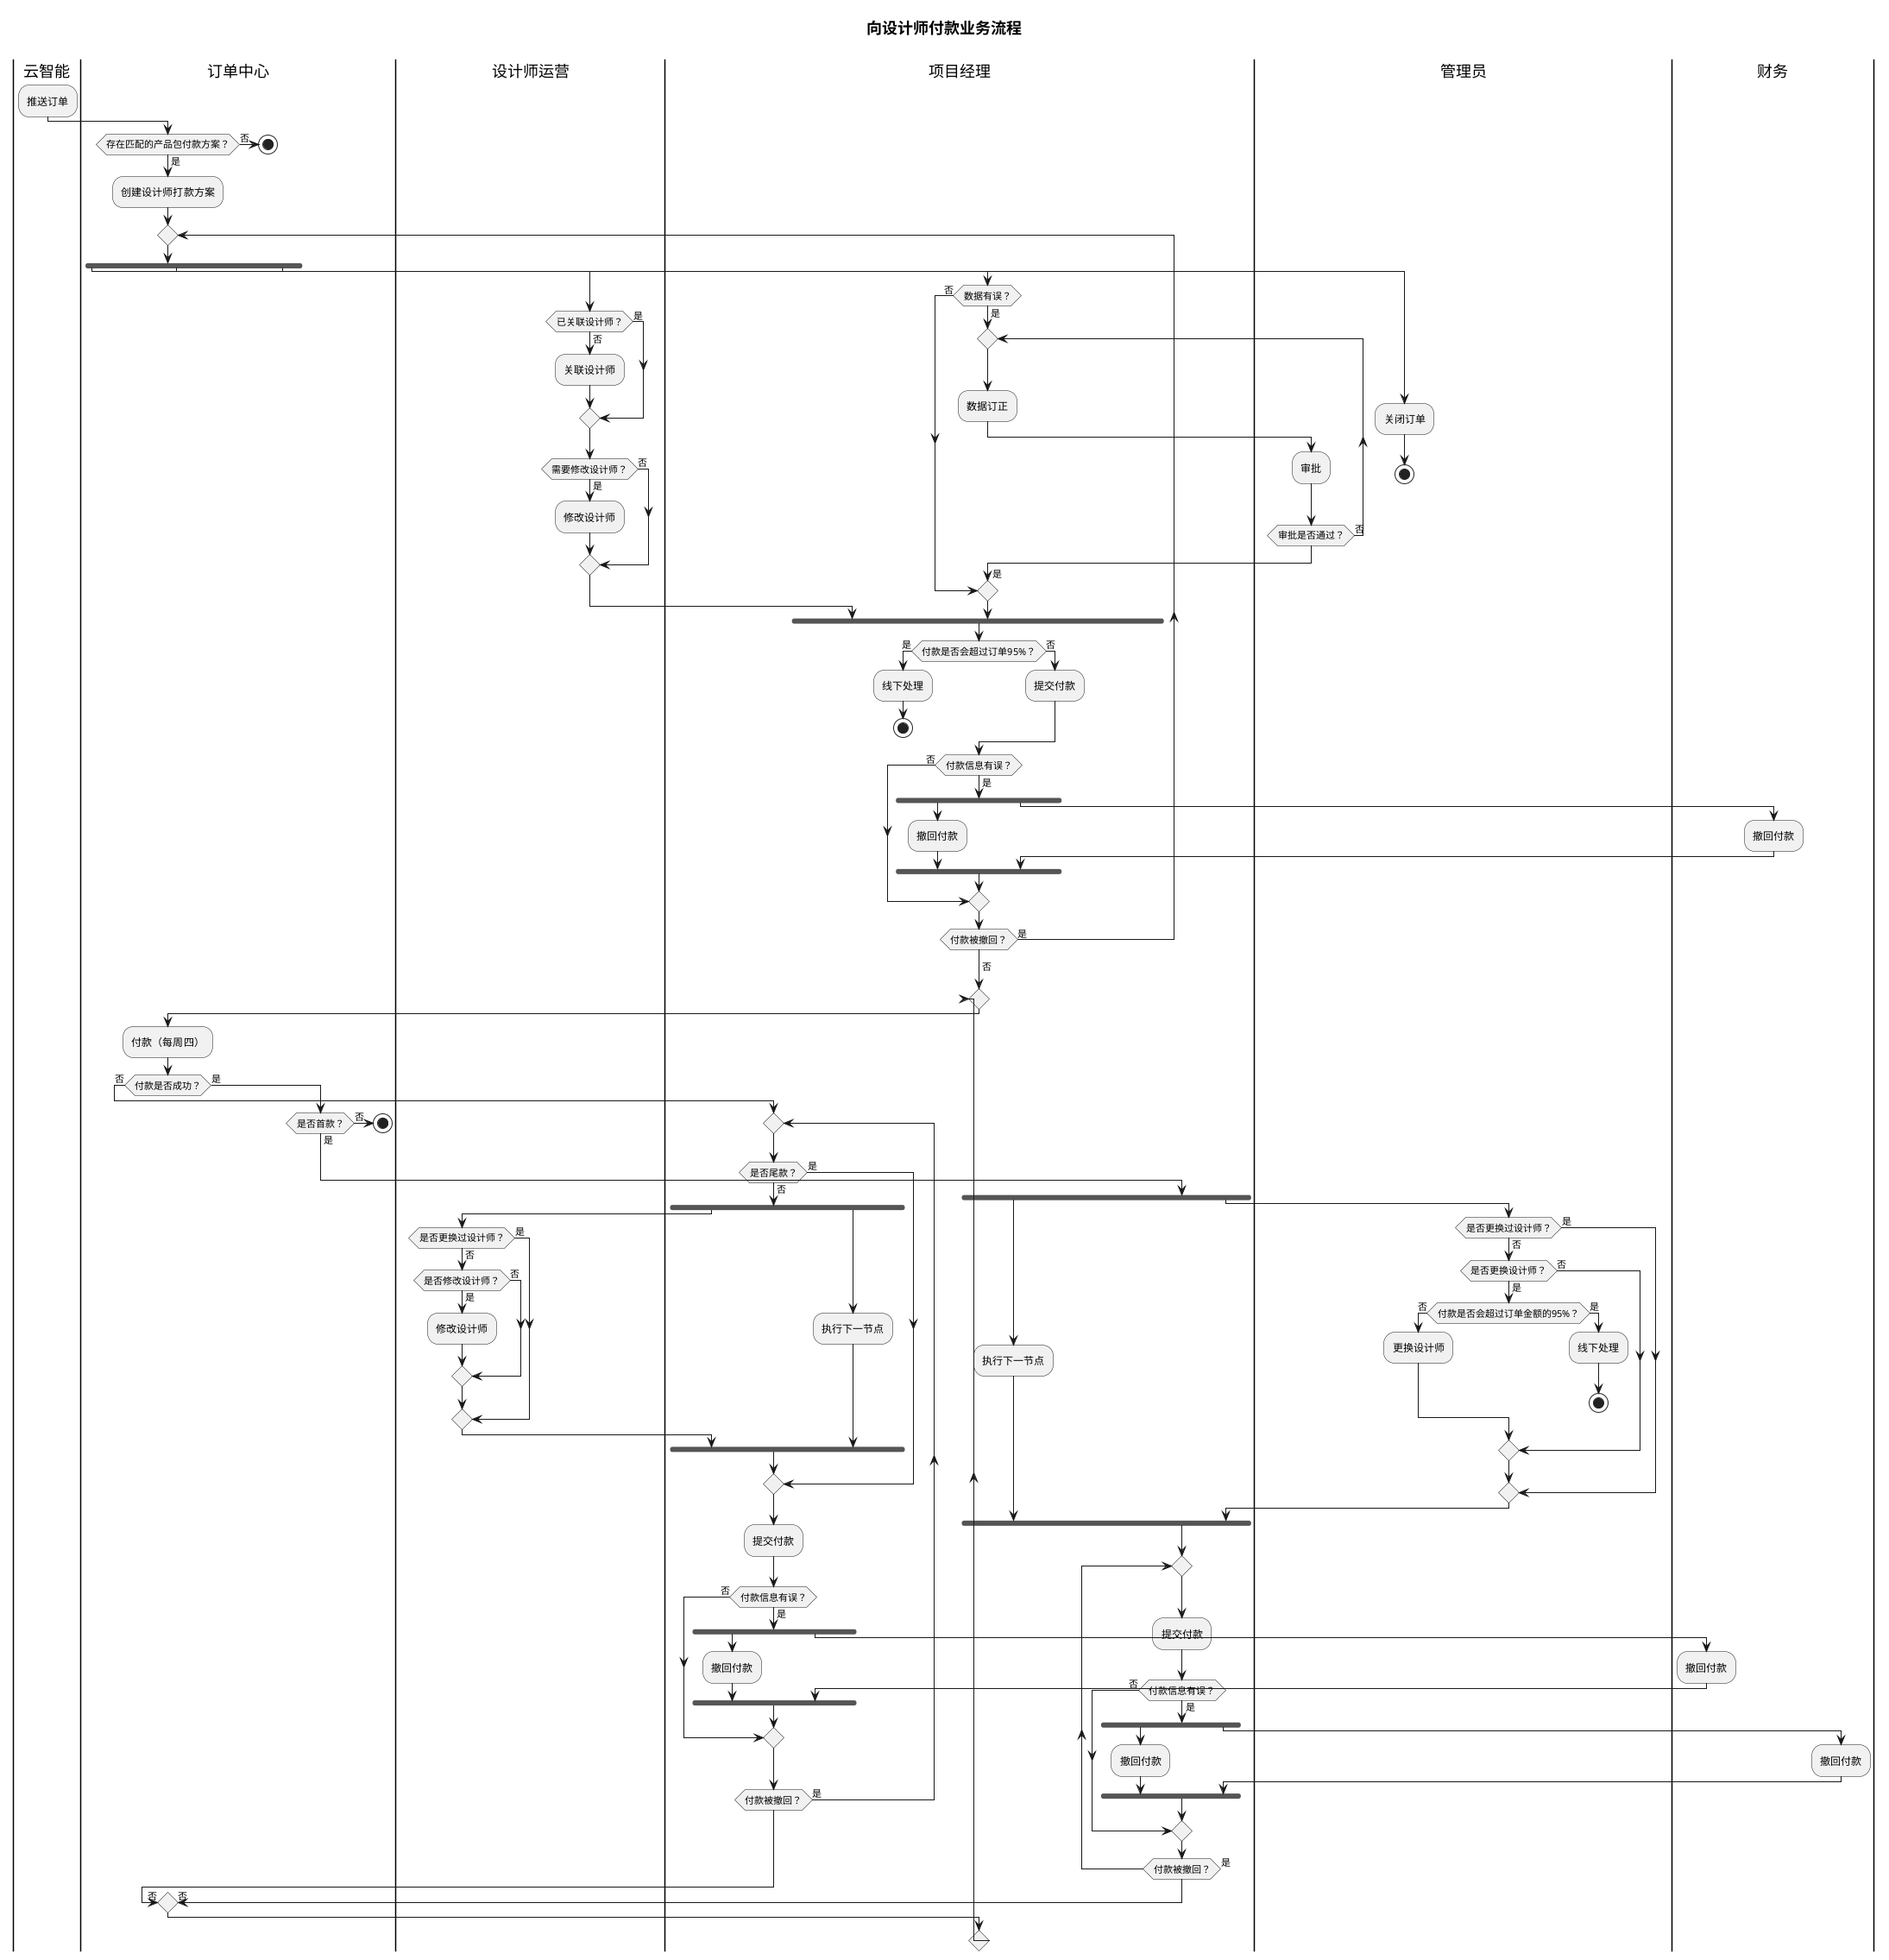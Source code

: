 @startuml

title
= 向设计师付款业务流程
----
end title

|云智能|

:推送订单;

|订单中心|

if (存在匹配的产品包付款方案？) then (是)
    :创建设计师打款方案;
else (否)
    stop
endif

repeat
    fork
        |设计师运营|
        if (已关联设计师？) then (否)
            :关联设计师;
        else (是)
        endif
        if (需要修改设计师？) then (是)
            :修改设计师;
        else (否)
        endif
    fork again
        |项目经理|
        if (数据有误？) then (是)
            repeat
                :数据订正;
                |管理员|
                :审批;
            repeat while (审批是否通过？) is (否)
            ->是;
        else (否)
        endif
    fork again
        |管理员|
        :关闭订单;
        stop
        |项目经理|
    end fork

    |项目经理|
    if (付款是否会超过订单95%？) then (是)
        :线下处理;
        stop
    else (否)
        :提交付款;
    endif

    if (付款信息有误？) then (是)
        fork
            |项目经理|
            :撤回付款;
        fork again
            |财务|
            :撤回付款;
            |项目经理|
        end fork
    else (否)
    endif
repeat while (付款被撤回？) is (是)
->否;

repeat
    |订单中心|
    :付款（每周四）;

    if (付款是否成功？) then (否)
        |项目经理|
        repeat
            if (是否尾款？) then (是)
            else (否)
                |项目经理|
                fork
                    |设计师运营|
                    if (是否更换过设计师？) then (否)
                        if (是否修改设计师？) then (是)
                            :修改设计师;
                        else (否)
                        endif
                    else (是)
                    endif
                    |项目经理|
                fork again
                    |项目经理|
                    :执行下一节点;
                end fork
            endif

            :提交付款;

            if (付款信息有误？) then (是)
                fork
                    |项目经理|
                    :撤回付款;
                fork again
                    |财务|
                    :撤回付款;
                    |项目经理|
                end fork
            else (否)
            endif
        repeat while (付款被撤回？) is (是)
        ->否;
    else (是)
        |订单中心|
        if (是否首款？) then (否)
            stop
        else (是)
        endif

        |项目经理|
        fork
            :执行下一节点;
        fork again
            |管理员|
            if (是否更换过设计师？) then (否)
                if (是否更换设计师？) then (是)
                    if (付款是否会超过订单金额的95%？) then (否)
                        :更换设计师;
                    else (是)
                        :线下处理;
                        stop
                    endif
                else (否)
                endif
            else (是)
            endif

            |项目经理|
        end fork
        repeat
            :提交付款;
            if (付款信息有误？) then (是)
                fork
                    |项目经理|
                    :撤回付款;
                fork again
                    |财务|
                    :撤回付款;
                    |项目经理|
                end fork
            else (否)
            endif
        repeat while (付款被撤回？) is (是)
        ->否;
    endif
repeat while ()

@enduml